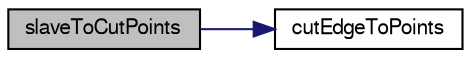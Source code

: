 digraph "slaveToCutPoints"
{
  bgcolor="transparent";
  edge [fontname="FreeSans",fontsize="10",labelfontname="FreeSans",labelfontsize="10"];
  node [fontname="FreeSans",fontsize="10",shape=record];
  rankdir="LR";
  Node144 [label="slaveToCutPoints",height=0.2,width=0.4,color="black", fillcolor="grey75", style="filled", fontcolor="black"];
  Node144 -> Node145 [color="midnightblue",fontsize="10",style="solid",fontname="FreeSans"];
  Node145 [label="cutEdgeToPoints",height=0.2,width=0.4,color="black",URL="$a21590.html#a9800b27eed3ed9107765fd07fb221a53",tooltip="From two cut points (original edge) to list of inserted. "];
}
